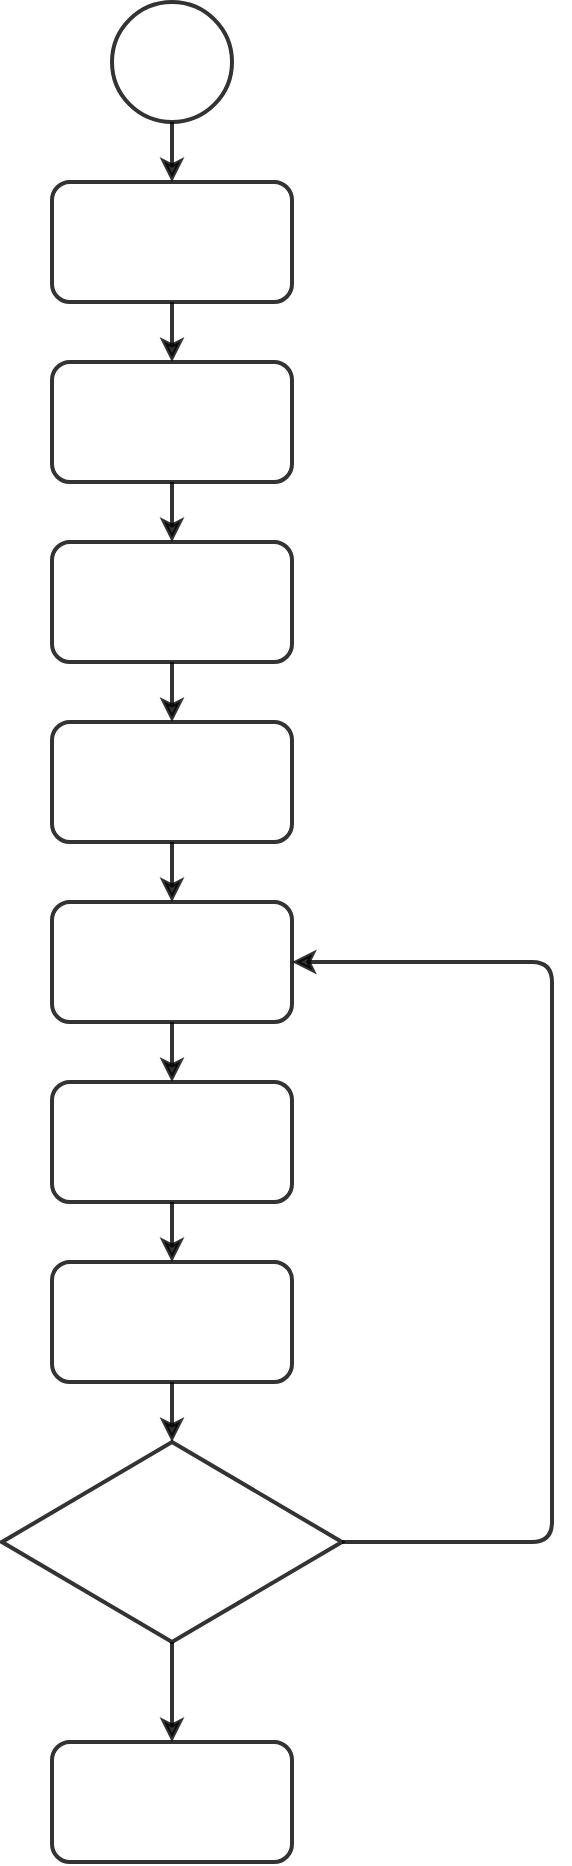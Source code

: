 <mxfile version="28.0.4">
  <diagram name="第 1 页" id="sAsJr4UM6MUzJXsH0EuW">
    <mxGraphModel dx="1353" dy="2196" grid="0" gridSize="10" guides="1" tooltips="1" connect="1" arrows="1" fold="1" page="1" pageScale="1" pageWidth="827" pageHeight="1169" background="light-dark(#FFFFFF,#FFFFFF)" math="0" shadow="0">
      <root>
        <mxCell id="0" />
        <mxCell id="1" parent="0" />
        <mxCell id="CRA65n0yeXQXucuVFxah-11" value="" style="edgeStyle=orthogonalEdgeStyle;rounded=1;orthogonalLoop=1;jettySize=auto;exitX=0.5;exitY=1;exitDx=0;exitDy=0;exitPerimeter=0;entryX=0.5;entryY=0;entryDx=0;entryDy=0;textShadow=1;textOpacity=0;convertToSvg=1;shadow=0;strokeWidth=2;fontColor=light-dark(#000000,#000000);labelBackgroundColor=none;fontStyle=5;opacity=80;labelBorderColor=light-dark(#000000,#000000);html=1;fontFamily=Comic Sans MS;verticalAlign=middle;" parent="1" source="CRA65n0yeXQXucuVFxah-1" target="CRA65n0yeXQXucuVFxah-2" edge="1">
          <mxGeometry relative="1" as="geometry" />
        </mxCell>
        <mxCell id="CRA65n0yeXQXucuVFxah-1" value="" style="verticalLabelPosition=bottom;verticalAlign=middle;shape=mxgraph.flowchart.on-page_reference;textShadow=1;textOpacity=0;convertToSvg=1;shadow=0;strokeWidth=2;labelBackgroundColor=none;fontStyle=5;opacity=80;labelBorderColor=light-dark(#000000,#000000);html=1;whiteSpace=wrap;fontFamily=Comic Sans MS;fontColor=light-dark(#000000,#000000);rounded=1;" parent="1" vertex="1">
          <mxGeometry x="370" y="-1160" width="60" height="60" as="geometry" />
        </mxCell>
        <mxCell id="CRA65n0yeXQXucuVFxah-13" value="" style="edgeStyle=orthogonalEdgeStyle;rounded=1;orthogonalLoop=1;jettySize=auto;exitX=0.5;exitY=1;exitDx=0;exitDy=0;entryX=0.5;entryY=0;entryDx=0;entryDy=0;textShadow=1;textOpacity=0;convertToSvg=1;shadow=0;strokeWidth=2;fontColor=light-dark(#000000,#000000);labelBackgroundColor=none;fontStyle=5;opacity=80;labelBorderColor=light-dark(#000000,#000000);html=1;fontFamily=Comic Sans MS;verticalAlign=middle;" parent="1" source="CRA65n0yeXQXucuVFxah-2" target="CRA65n0yeXQXucuVFxah-3" edge="1">
          <mxGeometry relative="1" as="geometry" />
        </mxCell>
        <mxCell id="CRA65n0yeXQXucuVFxah-2" value="加入社区" style="rounded=1;textShadow=1;textOpacity=0;convertToSvg=1;shadow=0;strokeWidth=2;labelBackgroundColor=none;fontStyle=5;opacity=80;labelBorderColor=light-dark(#000000,#000000);html=1;whiteSpace=wrap;fontFamily=Comic Sans MS;verticalAlign=middle;fontColor=light-dark(#000000,#000000);" parent="1" vertex="1">
          <mxGeometry x="340" y="-1070" width="120" height="60" as="geometry" />
        </mxCell>
        <mxCell id="CRA65n0yeXQXucuVFxah-14" value="" style="edgeStyle=orthogonalEdgeStyle;rounded=1;orthogonalLoop=1;jettySize=auto;exitX=0.5;exitY=1;exitDx=0;exitDy=0;entryX=0.5;entryY=0;entryDx=0;entryDy=0;textShadow=1;textOpacity=0;convertToSvg=1;shadow=0;strokeWidth=2;fontColor=light-dark(#000000,#000000);labelBackgroundColor=none;fontStyle=5;opacity=80;labelBorderColor=light-dark(#000000,#000000);html=1;fontFamily=Comic Sans MS;verticalAlign=middle;" parent="1" source="CRA65n0yeXQXucuVFxah-3" target="CRA65n0yeXQXucuVFxah-4" edge="1">
          <mxGeometry relative="1" as="geometry" />
        </mxCell>
        <mxCell id="CRA65n0yeXQXucuVFxah-3" value="申领ISSUE" style="rounded=1;textShadow=1;textOpacity=0;convertToSvg=1;shadow=0;strokeWidth=2;labelBackgroundColor=none;fontStyle=5;opacity=80;labelBorderColor=light-dark(#000000,#000000);html=1;whiteSpace=wrap;fontFamily=Comic Sans MS;verticalAlign=middle;fontColor=light-dark(#000000,#000000);" parent="1" vertex="1">
          <mxGeometry x="340" y="-980" width="120" height="60" as="geometry" />
        </mxCell>
        <mxCell id="CRA65n0yeXQXucuVFxah-15" value="" style="edgeStyle=orthogonalEdgeStyle;rounded=1;orthogonalLoop=1;jettySize=auto;textShadow=1;textOpacity=0;convertToSvg=1;shadow=0;strokeWidth=2;fontColor=light-dark(#000000,#000000);labelBackgroundColor=none;fontStyle=5;opacity=80;labelBorderColor=light-dark(#000000,#000000);html=1;fontFamily=Comic Sans MS;verticalAlign=middle;" parent="1" source="CRA65n0yeXQXucuVFxah-4" target="CRA65n0yeXQXucuVFxah-6" edge="1">
          <mxGeometry relative="1" as="geometry" />
        </mxCell>
        <mxCell id="CRA65n0yeXQXucuVFxah-4" value="代码下载" style="rounded=1;textShadow=1;textOpacity=0;convertToSvg=1;shadow=0;strokeWidth=2;labelBackgroundColor=none;fontStyle=5;opacity=80;labelBorderColor=light-dark(#000000,#000000);html=1;whiteSpace=wrap;fontFamily=Comic Sans MS;verticalAlign=middle;fontColor=light-dark(#000000,#000000);" parent="1" vertex="1">
          <mxGeometry x="340" y="-890" width="120" height="60" as="geometry" />
        </mxCell>
        <mxCell id="CRA65n0yeXQXucuVFxah-16" value="" style="edgeStyle=orthogonalEdgeStyle;rounded=1;orthogonalLoop=1;jettySize=auto;textShadow=1;textOpacity=0;convertToSvg=1;shadow=0;strokeWidth=2;fontColor=light-dark(#000000,#000000);labelBackgroundColor=none;fontStyle=5;opacity=80;labelBorderColor=light-dark(#000000,#000000);html=1;fontFamily=Comic Sans MS;verticalAlign=middle;" parent="1" source="CRA65n0yeXQXucuVFxah-6" target="CRA65n0yeXQXucuVFxah-7" edge="1">
          <mxGeometry relative="1" as="geometry" />
        </mxCell>
        <mxCell id="CRA65n0yeXQXucuVFxah-6" value="环境搭建" style="rounded=1;textShadow=1;textOpacity=0;convertToSvg=1;shadow=0;strokeWidth=2;labelBackgroundColor=none;fontStyle=5;opacity=80;labelBorderColor=light-dark(#000000,#000000);html=1;whiteSpace=wrap;fontFamily=Comic Sans MS;verticalAlign=middle;fontColor=light-dark(#000000,#000000);" parent="1" vertex="1">
          <mxGeometry x="340" y="-800" width="120" height="60" as="geometry" />
        </mxCell>
        <mxCell id="CRA65n0yeXQXucuVFxah-17" value="" style="edgeStyle=orthogonalEdgeStyle;rounded=1;orthogonalLoop=1;jettySize=auto;textShadow=1;textOpacity=0;convertToSvg=1;shadow=0;strokeWidth=2;fontColor=light-dark(#000000,#000000);labelBackgroundColor=none;fontStyle=5;opacity=80;labelBorderColor=light-dark(#000000,#000000);html=1;fontFamily=Comic Sans MS;verticalAlign=middle;" parent="1" source="CRA65n0yeXQXucuVFxah-7" target="CRA65n0yeXQXucuVFxah-8" edge="1">
          <mxGeometry relative="1" as="geometry" />
        </mxCell>
        <mxCell id="CRA65n0yeXQXucuVFxah-7" value="项目开发" style="rounded=1;textShadow=1;textOpacity=0;convertToSvg=1;shadow=0;strokeWidth=2;labelBackgroundColor=none;fontStyle=5;opacity=80;labelBorderColor=light-dark(#000000,#000000);html=1;whiteSpace=wrap;fontFamily=Comic Sans MS;verticalAlign=middle;fontColor=light-dark(#000000,#000000);" parent="1" vertex="1">
          <mxGeometry x="340" y="-710" width="120" height="60" as="geometry" />
        </mxCell>
        <mxCell id="CRA65n0yeXQXucuVFxah-18" value="" style="edgeStyle=orthogonalEdgeStyle;rounded=1;orthogonalLoop=1;jettySize=auto;textShadow=1;textOpacity=0;convertToSvg=1;shadow=0;strokeWidth=2;fontColor=light-dark(#000000,#000000);labelBackgroundColor=none;fontStyle=5;opacity=80;labelBorderColor=light-dark(#000000,#000000);html=1;fontFamily=Comic Sans MS;verticalAlign=middle;" parent="1" source="CRA65n0yeXQXucuVFxah-8" target="CRA65n0yeXQXucuVFxah-9" edge="1">
          <mxGeometry relative="1" as="geometry" />
        </mxCell>
        <mxCell id="CRA65n0yeXQXucuVFxah-8" value="代码提交" style="rounded=1;textShadow=1;textOpacity=0;convertToSvg=1;shadow=0;strokeWidth=2;labelBackgroundColor=none;fontStyle=5;opacity=80;labelBorderColor=light-dark(#000000,#000000);html=1;whiteSpace=wrap;fontFamily=Comic Sans MS;verticalAlign=middle;fontColor=light-dark(#000000,#000000);" parent="1" vertex="1">
          <mxGeometry x="340" y="-620" width="120" height="60" as="geometry" />
        </mxCell>
        <mxCell id="CRA65n0yeXQXucuVFxah-19" value="" style="edgeStyle=orthogonalEdgeStyle;rounded=1;orthogonalLoop=1;jettySize=auto;textShadow=1;textOpacity=0;convertToSvg=1;shadow=0;strokeWidth=2;fontColor=light-dark(#000000,#000000);labelBackgroundColor=none;fontStyle=5;opacity=80;labelBorderColor=light-dark(#000000,#000000);html=1;fontFamily=Comic Sans MS;verticalAlign=middle;" parent="1" source="CRA65n0yeXQXucuVFxah-9" target="CRA65n0yeXQXucuVFxah-10" edge="1">
          <mxGeometry relative="1" as="geometry" />
        </mxCell>
        <mxCell id="CRA65n0yeXQXucuVFxah-9" value="提交PR" style="rounded=1;textShadow=1;textOpacity=0;convertToSvg=1;shadow=0;strokeWidth=2;labelBackgroundColor=none;fontStyle=5;opacity=80;labelBorderColor=light-dark(#000000,#000000);html=1;whiteSpace=wrap;fontFamily=Comic Sans MS;verticalAlign=middle;fontColor=light-dark(#000000,#000000);" parent="1" vertex="1">
          <mxGeometry x="340" y="-530" width="120" height="60" as="geometry" />
        </mxCell>
        <mxCell id="CRA65n0yeXQXucuVFxah-20" value="否" style="edgeStyle=orthogonalEdgeStyle;rounded=1;orthogonalLoop=1;jettySize=auto;exitX=1;exitY=0.5;exitDx=0;exitDy=0;exitPerimeter=0;entryX=1;entryY=0.5;entryDx=0;entryDy=0;textShadow=1;textOpacity=0;convertToSvg=1;shadow=0;strokeWidth=2;fontColor=light-dark(#000000,#000000);labelBackgroundColor=none;fontStyle=5;opacity=80;labelBorderColor=light-dark(#000000,#000000);html=1;fontFamily=Comic Sans MS;verticalAlign=middle;" parent="1" source="CRA65n0yeXQXucuVFxah-10" target="CRA65n0yeXQXucuVFxah-7" edge="1">
          <mxGeometry x="-0.829" y="10" relative="1" as="geometry">
            <Array as="points">
              <mxPoint x="590" y="-390" />
              <mxPoint x="590" y="-680" />
            </Array>
            <mxPoint as="offset" />
          </mxGeometry>
        </mxCell>
        <mxCell id="CRA65n0yeXQXucuVFxah-24" value="是" style="edgeStyle=orthogonalEdgeStyle;rounded=1;orthogonalLoop=1;jettySize=auto;textShadow=1;textOpacity=0;convertToSvg=1;shadow=0;strokeWidth=2;fontColor=light-dark(#000000,#000000);labelBackgroundColor=none;fontStyle=5;opacity=80;labelBorderColor=light-dark(#000000,#000000);html=1;fontFamily=Comic Sans MS;verticalAlign=middle;" parent="1" source="CRA65n0yeXQXucuVFxah-10" target="CRA65n0yeXQXucuVFxah-23" edge="1">
          <mxGeometry x="-0.2" y="10" relative="1" as="geometry">
            <mxPoint as="offset" />
          </mxGeometry>
        </mxCell>
        <mxCell id="CRA65n0yeXQXucuVFxah-10" value="代码是否能合并" style="strokeWidth=2;shape=mxgraph.flowchart.decision;textShadow=1;textOpacity=0;convertToSvg=1;shadow=0;labelBackgroundColor=none;fontStyle=5;opacity=80;labelBorderColor=light-dark(#000000,#000000);html=1;whiteSpace=wrap;fontFamily=Comic Sans MS;verticalAlign=middle;fontColor=light-dark(#000000,#000000);rounded=1;" parent="1" vertex="1">
          <mxGeometry x="315" y="-440" width="170" height="100" as="geometry" />
        </mxCell>
        <mxCell id="CRA65n0yeXQXucuVFxah-23" value="完成ISSUE" style="rounded=1;textShadow=1;textOpacity=0;convertToSvg=1;shadow=0;strokeWidth=2;labelBackgroundColor=none;fontStyle=5;opacity=80;labelBorderColor=light-dark(#000000,#000000);html=1;whiteSpace=wrap;fontFamily=Comic Sans MS;verticalAlign=middle;fontColor=light-dark(#000000,#000000);" parent="1" vertex="1">
          <mxGeometry x="340" y="-290" width="120" height="60" as="geometry" />
        </mxCell>
      </root>
    </mxGraphModel>
  </diagram>
</mxfile>
